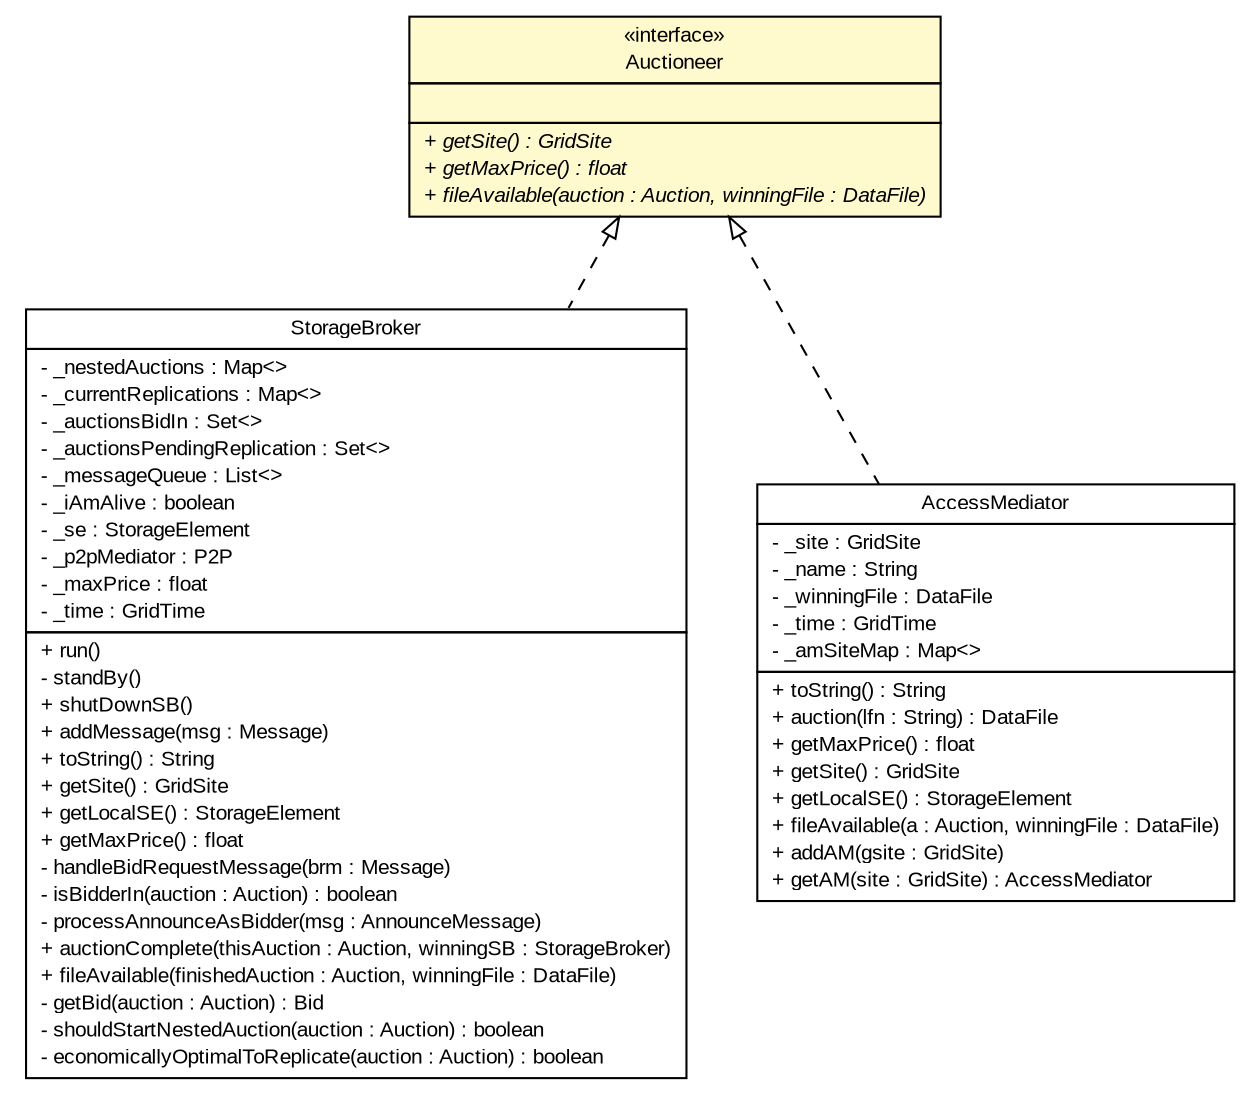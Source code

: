 #!/usr/local/bin/dot
#
# Class diagram 
# Generated by UMLGraph version R5_7_2-3-gee82a7 (http://www.umlgraph.org/)
#

digraph G {
	edge [fontname="arial",fontsize=10,labelfontname="arial",labelfontsize=10];
	node [fontname="arial",fontsize=10,shape=plaintext];
	nodesep=0.25;
	ranksep=0.5;
	// org.edg.data.replication.optorsim.auctions.StorageBroker
	c1816 [label=<<table title="org.edg.data.replication.optorsim.auctions.StorageBroker" border="0" cellborder="1" cellspacing="0" cellpadding="2" port="p" href="./StorageBroker.html">
		<tr><td><table border="0" cellspacing="0" cellpadding="1">
<tr><td align="center" balign="center"> StorageBroker </td></tr>
		</table></td></tr>
		<tr><td><table border="0" cellspacing="0" cellpadding="1">
<tr><td align="left" balign="left"> - _nestedAuctions : Map&lt;&gt; </td></tr>
<tr><td align="left" balign="left"> - _currentReplications : Map&lt;&gt; </td></tr>
<tr><td align="left" balign="left"> - _auctionsBidIn : Set&lt;&gt; </td></tr>
<tr><td align="left" balign="left"> - _auctionsPendingReplication : Set&lt;&gt; </td></tr>
<tr><td align="left" balign="left"> - _messageQueue : List&lt;&gt; </td></tr>
<tr><td align="left" balign="left"> - _iAmAlive : boolean </td></tr>
<tr><td align="left" balign="left"> - _se : StorageElement </td></tr>
<tr><td align="left" balign="left"> - _p2pMediator : P2P </td></tr>
<tr><td align="left" balign="left"> - _maxPrice : float </td></tr>
<tr><td align="left" balign="left"> - _time : GridTime </td></tr>
		</table></td></tr>
		<tr><td><table border="0" cellspacing="0" cellpadding="1">
<tr><td align="left" balign="left"> + run() </td></tr>
<tr><td align="left" balign="left"> - standBy() </td></tr>
<tr><td align="left" balign="left"> + shutDownSB() </td></tr>
<tr><td align="left" balign="left"> + addMessage(msg : Message) </td></tr>
<tr><td align="left" balign="left"> + toString() : String </td></tr>
<tr><td align="left" balign="left"> + getSite() : GridSite </td></tr>
<tr><td align="left" balign="left"> + getLocalSE() : StorageElement </td></tr>
<tr><td align="left" balign="left"> + getMaxPrice() : float </td></tr>
<tr><td align="left" balign="left"> - handleBidRequestMessage(brm : Message) </td></tr>
<tr><td align="left" balign="left"> - isBidderIn(auction : Auction) : boolean </td></tr>
<tr><td align="left" balign="left"> - processAnnounceAsBidder(msg : AnnounceMessage) </td></tr>
<tr><td align="left" balign="left"> + auctionComplete(thisAuction : Auction, winningSB : StorageBroker) </td></tr>
<tr><td align="left" balign="left"> + fileAvailable(finishedAuction : Auction, winningFile : DataFile) </td></tr>
<tr><td align="left" balign="left"> - getBid(auction : Auction) : Bid </td></tr>
<tr><td align="left" balign="left"> - shouldStartNestedAuction(auction : Auction) : boolean </td></tr>
<tr><td align="left" balign="left"> - economicallyOptimalToReplicate(auction : Auction) : boolean </td></tr>
		</table></td></tr>
		</table>>, URL="./StorageBroker.html", fontname="arial", fontcolor="black", fontsize=10.0];
	// org.edg.data.replication.optorsim.auctions.Auctioneer
	c1828 [label=<<table title="org.edg.data.replication.optorsim.auctions.Auctioneer" border="0" cellborder="1" cellspacing="0" cellpadding="2" port="p" bgcolor="lemonChiffon" href="./Auctioneer.html">
		<tr><td><table border="0" cellspacing="0" cellpadding="1">
<tr><td align="center" balign="center"> &#171;interface&#187; </td></tr>
<tr><td align="center" balign="center"> Auctioneer </td></tr>
		</table></td></tr>
		<tr><td><table border="0" cellspacing="0" cellpadding="1">
<tr><td align="left" balign="left">  </td></tr>
		</table></td></tr>
		<tr><td><table border="0" cellspacing="0" cellpadding="1">
<tr><td align="left" balign="left"><font face="arial italic" point-size="10.0"> + getSite() : GridSite </font></td></tr>
<tr><td align="left" balign="left"><font face="arial italic" point-size="10.0"> + getMaxPrice() : float </font></td></tr>
<tr><td align="left" balign="left"><font face="arial italic" point-size="10.0"> + fileAvailable(auction : Auction, winningFile : DataFile) </font></td></tr>
		</table></td></tr>
		</table>>, URL="./Auctioneer.html", fontname="arial", fontcolor="black", fontsize=10.0];
	// org.edg.data.replication.optorsim.auctions.AccessMediator
	c1831 [label=<<table title="org.edg.data.replication.optorsim.auctions.AccessMediator" border="0" cellborder="1" cellspacing="0" cellpadding="2" port="p" href="./AccessMediator.html">
		<tr><td><table border="0" cellspacing="0" cellpadding="1">
<tr><td align="center" balign="center"> AccessMediator </td></tr>
		</table></td></tr>
		<tr><td><table border="0" cellspacing="0" cellpadding="1">
<tr><td align="left" balign="left"> - _site : GridSite </td></tr>
<tr><td align="left" balign="left"> - _name : String </td></tr>
<tr><td align="left" balign="left"> - _winningFile : DataFile </td></tr>
<tr><td align="left" balign="left"> - _time : GridTime </td></tr>
<tr><td align="left" balign="left"> - _amSiteMap : Map&lt;&gt; </td></tr>
		</table></td></tr>
		<tr><td><table border="0" cellspacing="0" cellpadding="1">
<tr><td align="left" balign="left"> + toString() : String </td></tr>
<tr><td align="left" balign="left"> + auction(lfn : String) : DataFile </td></tr>
<tr><td align="left" balign="left"> + getMaxPrice() : float </td></tr>
<tr><td align="left" balign="left"> + getSite() : GridSite </td></tr>
<tr><td align="left" balign="left"> + getLocalSE() : StorageElement </td></tr>
<tr><td align="left" balign="left"> + fileAvailable(a : Auction, winningFile : DataFile) </td></tr>
<tr><td align="left" balign="left"> + addAM(gsite : GridSite) </td></tr>
<tr><td align="left" balign="left"> + getAM(site : GridSite) : AccessMediator </td></tr>
		</table></td></tr>
		</table>>, URL="./AccessMediator.html", fontname="arial", fontcolor="black", fontsize=10.0];
	//org.edg.data.replication.optorsim.auctions.StorageBroker implements org.edg.data.replication.optorsim.auctions.Auctioneer
	c1828:p -> c1816:p [dir=back,arrowtail=empty,style=dashed];
	//org.edg.data.replication.optorsim.auctions.AccessMediator implements org.edg.data.replication.optorsim.auctions.Auctioneer
	c1828:p -> c1831:p [dir=back,arrowtail=empty,style=dashed];
}

